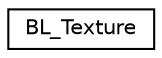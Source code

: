 digraph G
{
  edge [fontname="Helvetica",fontsize="10",labelfontname="Helvetica",labelfontsize="10"];
  node [fontname="Helvetica",fontsize="10",shape=record];
  rankdir=LR;
  Node1 [label="BL_Texture",height=0.2,width=0.4,color="black", fillcolor="white", style="filled",URL="$dd/d62/classBL__Texture.html"];
}
